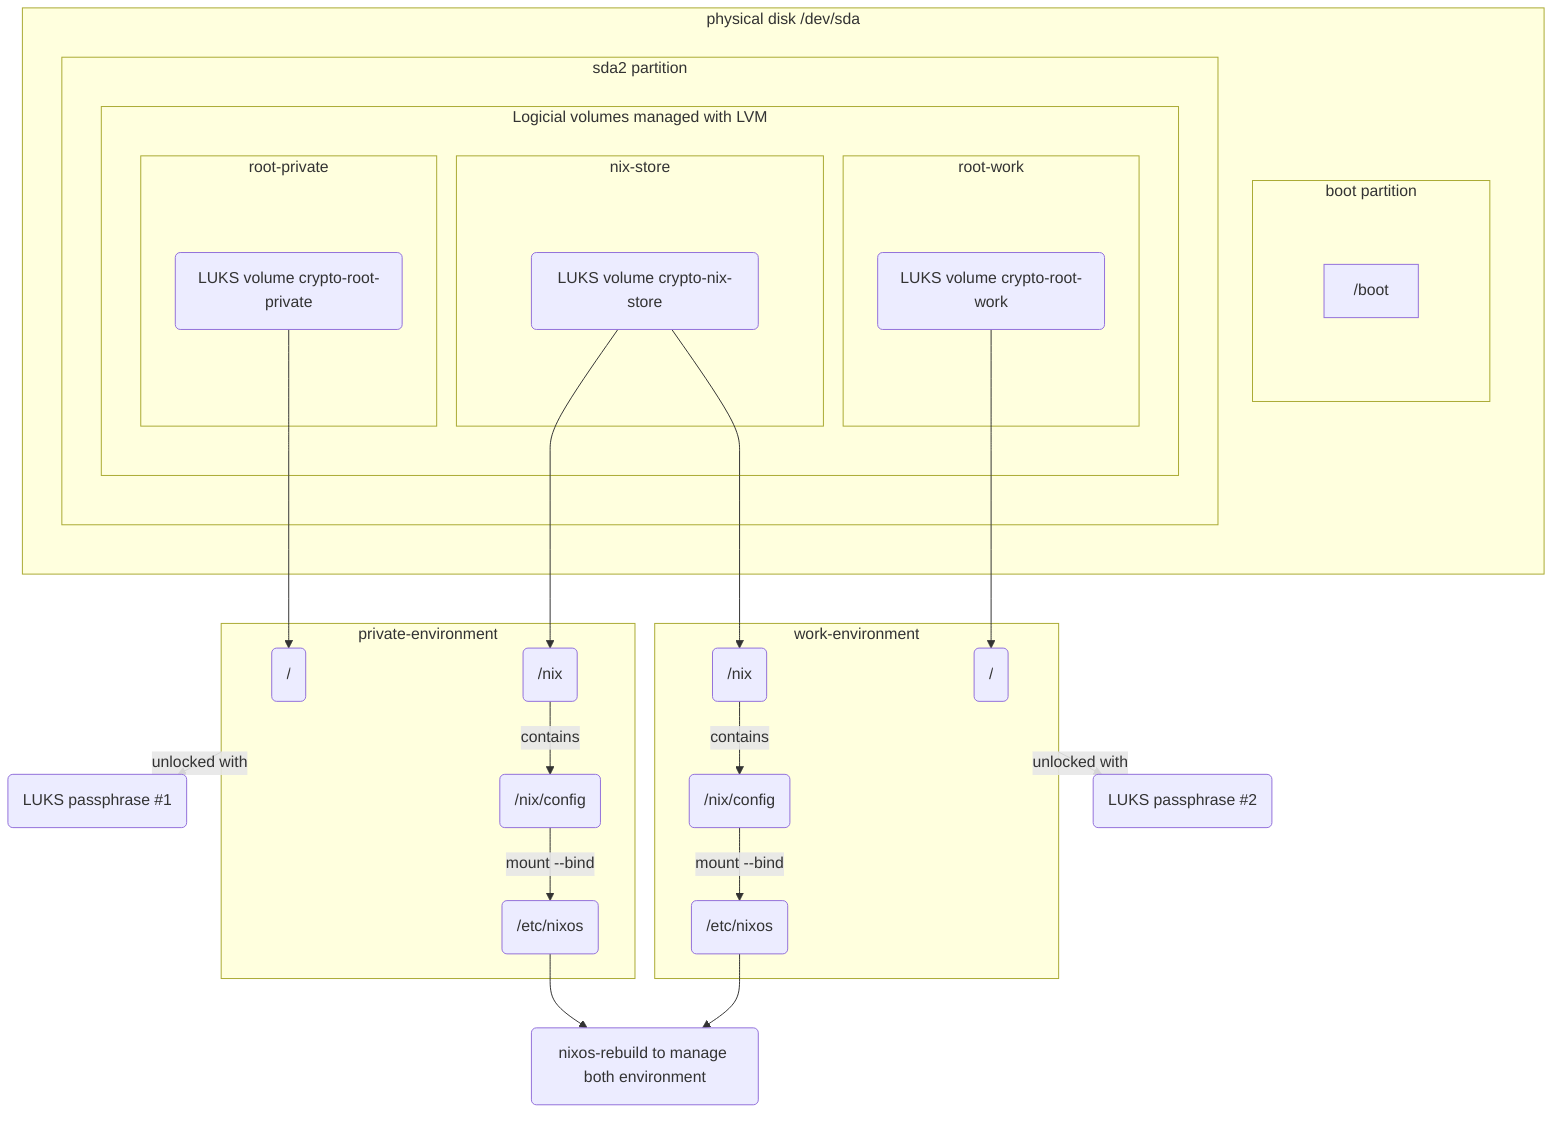 flowchart TB
    classDef subgraph_padding fill:none,stroke:none
    subgraph physical [physical disk /dev/sda]
    subgraph subgraph_padding1 [ ]
      sda1
      sda2
    end
    end
    subgraph sda2 [sda2 partition]
    subgraph subgraph_padding4 [ ]
      LVM
    end
    end
    subgraph sda1 [boot partition]
    subgraph subgraph_padding2 [ ]
      /boot
    end
    end

    subgraph LVM [Logicial volumes managed with LVM]
    subgraph subgraph_padding3 [ ]
      root-work
      root-private
      nix-store
    end
    end
    subgraph root-work
      crypto-root-work(LUKS volume crypto-root-work)
    end
    subgraph nix-store
      crypto-nix-store(LUKS volume crypto-nix-store)
    end
    subgraph root-private
      crypto-root-private(LUKS volume crypto-root-private)
    end
    subgraph work-environment
      1/(/)
      1/nix-store(/nix)
      1/nix-store-config(/nix/config)
      1/etc/nixos(/etc/nixos)
    end
    subgraph private-environment
      2/(/)
      2/nix-store(/nix)
      2/nix-store-config(/nix/config)
      2/etc/nixos(/etc/nixos)
    end

    crypto-root-work --> 1/
    crypto-nix-store --> 1/nix-store
    1/nix-store -->|contains| 1/nix-store-config
    1/nix-store-config -->|mount --bind| 1/etc/nixos

    crypto-root-private --> 2/
    crypto-nix-store --> 2/nix-store
    2/nix-store -->|contains| 2/nix-store-config
    2/nix-store-config -->|mount --bind| 2/etc/nixos

    nixos-rebuild(nixos-rebuild to manage both environment)
    2/etc/nixos --> nixos-rebuild
    1/etc/nixos --> nixos-rebuild

    private-environment -->|unlocked with| passphrase1(LUKS passphrase #1) 
    work-environment -->|unlocked with| passphrase2(LUKS passphrase #2)

    class subgraph_padding1 subgraph_padding
    class subgraph_padding2 subgraph_padding
    class subgraph_padding3 subgraph_padding
    class subgraph_padding4 subgraph_padding
